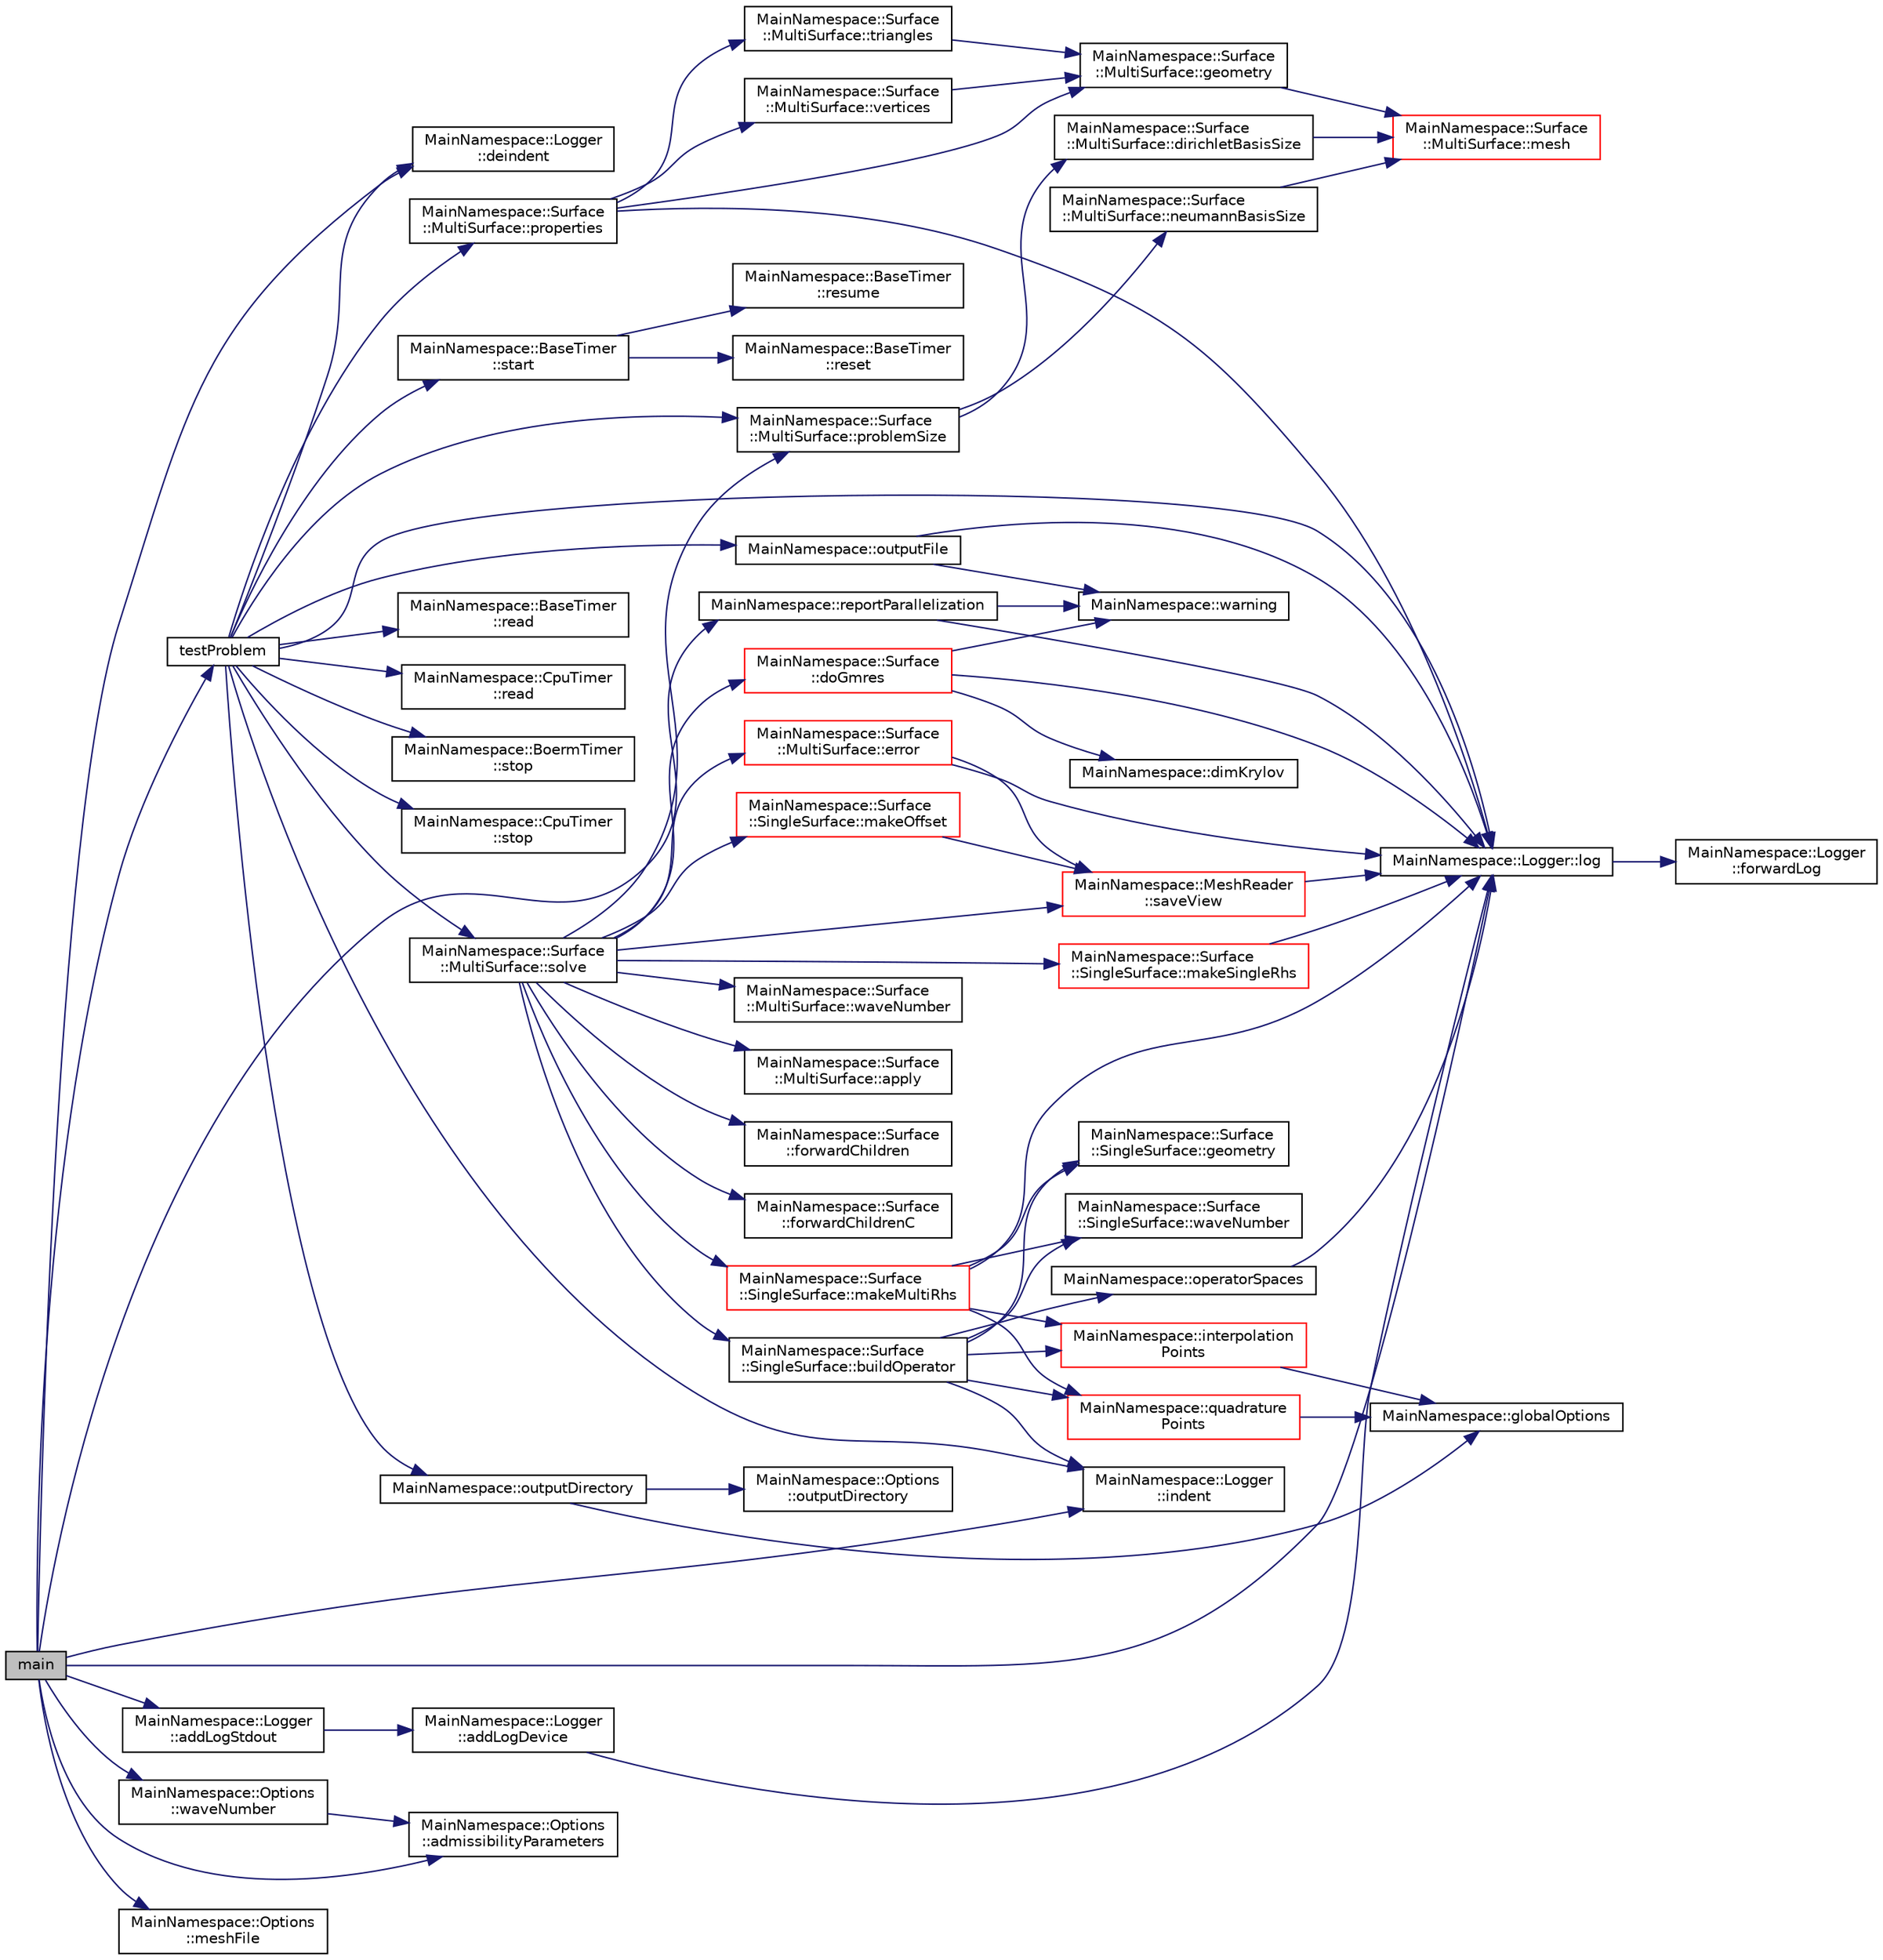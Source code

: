 digraph "main"
{
 // INTERACTIVE_SVG=YES
 // LATEX_PDF_SIZE
  edge [fontname="Helvetica",fontsize="10",labelfontname="Helvetica",labelfontsize="10"];
  node [fontname="Helvetica",fontsize="10",shape=record];
  rankdir="LR";
  Node1 [label="main",height=0.2,width=0.4,color="black", fillcolor="grey75", style="filled", fontcolor="black",tooltip=" "];
  Node1 -> Node2 [color="midnightblue",fontsize="10",style="solid",fontname="Helvetica"];
  Node2 [label="MainNamespace::Logger\l::addLogStdout",height=0.2,width=0.4,color="black", fillcolor="white", style="filled",URL="$namespace_main_namespace_1_1_logger.html#a31ab345f72cf8b99b1a9640b55848385",tooltip="Add a logger for stdout."];
  Node2 -> Node3 [color="midnightblue",fontsize="10",style="solid",fontname="Helvetica"];
  Node3 [label="MainNamespace::Logger\l::addLogDevice",height=0.2,width=0.4,color="black", fillcolor="white", style="filled",URL="$namespace_main_namespace_1_1_logger.html#ae523bc006e85ca3d2c6e5fc3406475d9",tooltip="Add a logging device."];
  Node3 -> Node4 [color="midnightblue",fontsize="10",style="solid",fontname="Helvetica"];
  Node4 [label="MainNamespace::Logger::log",height=0.2,width=0.4,color="black", fillcolor="white", style="filled",URL="$namespace_main_namespace_1_1_logger.html#afbb4cc2d8b498e71fcb228f0da8309a1",tooltip=" "];
  Node4 -> Node5 [color="midnightblue",fontsize="10",style="solid",fontname="Helvetica"];
  Node5 [label="MainNamespace::Logger\l::forwardLog",height=0.2,width=0.4,color="black", fillcolor="white", style="filled",URL="$namespace_main_namespace_1_1_logger.html#af052b0198f333fca77f0837a511ec7f7",tooltip=" "];
  Node1 -> Node6 [color="midnightblue",fontsize="10",style="solid",fontname="Helvetica"];
  Node6 [label="MainNamespace::Options\l::admissibilityParameters",height=0.2,width=0.4,color="black", fillcolor="white", style="filled",URL="$struct_main_namespace_1_1_options.html#acb0ff19d93d9f2893bb0a1c2d9bda57e",tooltip=" "];
  Node1 -> Node7 [color="midnightblue",fontsize="10",style="solid",fontname="Helvetica"];
  Node7 [label="MainNamespace::Logger\l::deindent",height=0.2,width=0.4,color="black", fillcolor="white", style="filled",URL="$namespace_main_namespace_1_1_logger.html#aa944c5f3d2370658d600e4e9b5d1b270",tooltip="Decrease indentation level in the logger."];
  Node1 -> Node8 [color="midnightblue",fontsize="10",style="solid",fontname="Helvetica"];
  Node8 [label="MainNamespace::Logger\l::indent",height=0.2,width=0.4,color="black", fillcolor="white", style="filled",URL="$namespace_main_namespace_1_1_logger.html#a298c090b2004381330b603cb50d25fc8",tooltip="Increase indentation level in the logger."];
  Node1 -> Node4 [color="midnightblue",fontsize="10",style="solid",fontname="Helvetica"];
  Node1 -> Node9 [color="midnightblue",fontsize="10",style="solid",fontname="Helvetica"];
  Node9 [label="MainNamespace::Options\l::meshFile",height=0.2,width=0.4,color="black", fillcolor="white", style="filled",URL="$struct_main_namespace_1_1_options.html#a8d2158fc99c03c33d467c299101c5760",tooltip=" "];
  Node1 -> Node10 [color="midnightblue",fontsize="10",style="solid",fontname="Helvetica"];
  Node10 [label="MainNamespace::reportParallelization",height=0.2,width=0.4,color="black", fillcolor="white", style="filled",URL="$namespace_main_namespace.html#aae41d2e858e04087853b30c1894a4c29",tooltip=" "];
  Node10 -> Node4 [color="midnightblue",fontsize="10",style="solid",fontname="Helvetica"];
  Node10 -> Node11 [color="midnightblue",fontsize="10",style="solid",fontname="Helvetica"];
  Node11 [label="MainNamespace::warning",height=0.2,width=0.4,color="black", fillcolor="white", style="filled",URL="$namespace_main_namespace.html#a963bb0fc1186abae512b8fde5e8a078c",tooltip="Distribution warning (about h2lib and gmsh)."];
  Node1 -> Node12 [color="midnightblue",fontsize="10",style="solid",fontname="Helvetica"];
  Node12 [label="testProblem",height=0.2,width=0.4,color="black", fillcolor="white", style="filled",URL="$main_8cpp.html#a5d68713f22d1b3e2495b15d107ea7d21",tooltip=" "];
  Node12 -> Node7 [color="midnightblue",fontsize="10",style="solid",fontname="Helvetica"];
  Node12 -> Node8 [color="midnightblue",fontsize="10",style="solid",fontname="Helvetica"];
  Node12 -> Node4 [color="midnightblue",fontsize="10",style="solid",fontname="Helvetica"];
  Node12 -> Node13 [color="midnightblue",fontsize="10",style="solid",fontname="Helvetica"];
  Node13 [label="MainNamespace::outputDirectory",height=0.2,width=0.4,color="black", fillcolor="white", style="filled",URL="$namespace_main_namespace.html#a71dba2b09368b6de6d66105d0bca7911",tooltip=" "];
  Node13 -> Node14 [color="midnightblue",fontsize="10",style="solid",fontname="Helvetica"];
  Node14 [label="MainNamespace::globalOptions",height=0.2,width=0.4,color="black", fillcolor="white", style="filled",URL="$namespace_main_namespace.html#a6fd76e14adc7d23a9822334cb389b369",tooltip=" "];
  Node13 -> Node15 [color="midnightblue",fontsize="10",style="solid",fontname="Helvetica"];
  Node15 [label="MainNamespace::Options\l::outputDirectory",height=0.2,width=0.4,color="black", fillcolor="white", style="filled",URL="$struct_main_namespace_1_1_options.html#abc72bf32dd08eaa276f0d5408909d201",tooltip=" "];
  Node12 -> Node16 [color="midnightblue",fontsize="10",style="solid",fontname="Helvetica"];
  Node16 [label="MainNamespace::outputFile",height=0.2,width=0.4,color="black", fillcolor="white", style="filled",URL="$namespace_main_namespace.html#aa04505ce739bfaea9aafb2cc63a6c634",tooltip="Open a file for writing."];
  Node16 -> Node4 [color="midnightblue",fontsize="10",style="solid",fontname="Helvetica"];
  Node16 -> Node11 [color="midnightblue",fontsize="10",style="solid",fontname="Helvetica"];
  Node12 -> Node17 [color="midnightblue",fontsize="10",style="solid",fontname="Helvetica"];
  Node17 [label="MainNamespace::Surface\l::MultiSurface::problemSize",height=0.2,width=0.4,color="black", fillcolor="white", style="filled",URL="$class_main_namespace_1_1_surface_1_1_multi_surface.html#ad9b40eaff715d73afae2ea12513471ca",tooltip="Get the dimension of the space of Cauchy space (i.e., Dirichlet and Neumann together)."];
  Node17 -> Node18 [color="midnightblue",fontsize="10",style="solid",fontname="Helvetica"];
  Node18 [label="MainNamespace::Surface\l::MultiSurface::dirichletBasisSize",height=0.2,width=0.4,color="black", fillcolor="white", style="filled",URL="$class_main_namespace_1_1_surface_1_1_multi_surface.html#a3fe9cd8e64de26e65e494aed35267b98",tooltip="Getter."];
  Node18 -> Node19 [color="midnightblue",fontsize="10",style="solid",fontname="Helvetica"];
  Node19 [label="MainNamespace::Surface\l::MultiSurface::mesh",height=0.2,width=0.4,color="red", fillcolor="white", style="filled",URL="$class_main_namespace_1_1_surface_1_1_multi_surface.html#ab879b2422c1c86a5d5beea4cb8a17210",tooltip=" "];
  Node17 -> Node21 [color="midnightblue",fontsize="10",style="solid",fontname="Helvetica"];
  Node21 [label="MainNamespace::Surface\l::MultiSurface::neumannBasisSize",height=0.2,width=0.4,color="black", fillcolor="white", style="filled",URL="$class_main_namespace_1_1_surface_1_1_multi_surface.html#a6a0c7507ab9799d47082175225850d0c",tooltip="Getter."];
  Node21 -> Node19 [color="midnightblue",fontsize="10",style="solid",fontname="Helvetica"];
  Node12 -> Node22 [color="midnightblue",fontsize="10",style="solid",fontname="Helvetica"];
  Node22 [label="MainNamespace::Surface\l::MultiSurface::properties",height=0.2,width=0.4,color="black", fillcolor="white", style="filled",URL="$class_main_namespace_1_1_surface_1_1_multi_surface.html#a0e9e2ea8cfd79249b03f920f1aca732c",tooltip="Print surface properties."];
  Node22 -> Node23 [color="midnightblue",fontsize="10",style="solid",fontname="Helvetica"];
  Node23 [label="MainNamespace::Surface\l::MultiSurface::geometry",height=0.2,width=0.4,color="black", fillcolor="white", style="filled",URL="$class_main_namespace_1_1_surface_1_1_multi_surface.html#ab64975d85c8c58576590072b66fd7c9f",tooltip=" "];
  Node23 -> Node19 [color="midnightblue",fontsize="10",style="solid",fontname="Helvetica"];
  Node22 -> Node4 [color="midnightblue",fontsize="10",style="solid",fontname="Helvetica"];
  Node22 -> Node24 [color="midnightblue",fontsize="10",style="solid",fontname="Helvetica"];
  Node24 [label="MainNamespace::Surface\l::MultiSurface::triangles",height=0.2,width=0.4,color="black", fillcolor="white", style="filled",URL="$class_main_namespace_1_1_surface_1_1_multi_surface.html#a4057eaa562637a1f3a39b693718d7bb3",tooltip="Getter."];
  Node24 -> Node23 [color="midnightblue",fontsize="10",style="solid",fontname="Helvetica"];
  Node22 -> Node25 [color="midnightblue",fontsize="10",style="solid",fontname="Helvetica"];
  Node25 [label="MainNamespace::Surface\l::MultiSurface::vertices",height=0.2,width=0.4,color="black", fillcolor="white", style="filled",URL="$class_main_namespace_1_1_surface_1_1_multi_surface.html#ad03ff836a2ae7f060ef1aeaa3f2afb64",tooltip="Getter."];
  Node25 -> Node23 [color="midnightblue",fontsize="10",style="solid",fontname="Helvetica"];
  Node12 -> Node26 [color="midnightblue",fontsize="10",style="solid",fontname="Helvetica"];
  Node26 [label="MainNamespace::BaseTimer\l::read",height=0.2,width=0.4,color="black", fillcolor="white", style="filled",URL="$class_main_namespace_1_1_base_timer.html#aae6ea3996f330db76556f270d8ed7d15",tooltip="Read the elapsed time at the last stop()."];
  Node12 -> Node27 [color="midnightblue",fontsize="10",style="solid",fontname="Helvetica"];
  Node27 [label="MainNamespace::CpuTimer\l::read",height=0.2,width=0.4,color="black", fillcolor="white", style="filled",URL="$class_main_namespace_1_1_cpu_timer.html#a04ce789eba91332a14d34ee2c622e5b4",tooltip="Read the elapsed time at the last stop()."];
  Node12 -> Node28 [color="midnightblue",fontsize="10",style="solid",fontname="Helvetica"];
  Node28 [label="MainNamespace::Surface\l::MultiSurface::solve",height=0.2,width=0.4,color="black", fillcolor="white", style="filled",URL="$class_main_namespace_1_1_surface_1_1_multi_surface.html#a8839f7e49575079e39fbb95a692772a5",tooltip="Compute the right-hand side, the operators, then solve the linear system."];
  Node28 -> Node29 [color="midnightblue",fontsize="10",style="solid",fontname="Helvetica"];
  Node29 [label="MainNamespace::Surface\l::MultiSurface::apply",height=0.2,width=0.4,color="black", fillcolor="white", style="filled",URL="$class_main_namespace_1_1_surface_1_1_multi_surface.html#a04e83a5ac8fcea0e1287d1ce7c04d595",tooltip="Apply the Calderon operator C to source, but only on components for the trial space."];
  Node28 -> Node30 [color="midnightblue",fontsize="10",style="solid",fontname="Helvetica"];
  Node30 [label="MainNamespace::Surface\l::SingleSurface::buildOperator",height=0.2,width=0.4,color="black", fillcolor="white", style="filled",URL="$class_main_namespace_1_1_surface_1_1_single_surface.html#a653f26daef216ab74bac87d618603c7f",tooltip="Build the operators."];
  Node30 -> Node31 [color="midnightblue",fontsize="10",style="solid",fontname="Helvetica"];
  Node31 [label="MainNamespace::Surface\l::SingleSurface::geometry",height=0.2,width=0.4,color="black", fillcolor="white", style="filled",URL="$class_main_namespace_1_1_surface_1_1_single_surface.html#ab51f55fa95a3e81416dd88ba743efa57",tooltip="Getter."];
  Node30 -> Node8 [color="midnightblue",fontsize="10",style="solid",fontname="Helvetica"];
  Node30 -> Node32 [color="midnightblue",fontsize="10",style="solid",fontname="Helvetica"];
  Node32 [label="MainNamespace::interpolation\lPoints",height=0.2,width=0.4,color="red", fillcolor="white", style="filled",URL="$namespace_main_namespace.html#a532a4d5934d8db064f36b2c1de35adc6",tooltip=" "];
  Node32 -> Node14 [color="midnightblue",fontsize="10",style="solid",fontname="Helvetica"];
  Node30 -> Node34 [color="midnightblue",fontsize="10",style="solid",fontname="Helvetica"];
  Node34 [label="MainNamespace::operatorSpaces",height=0.2,width=0.4,color="black", fillcolor="white", style="filled",URL="$namespace_main_namespace.html#a8b73b19200a04ce9ed17991c99d347e5",tooltip=" "];
  Node34 -> Node4 [color="midnightblue",fontsize="10",style="solid",fontname="Helvetica"];
  Node30 -> Node35 [color="midnightblue",fontsize="10",style="solid",fontname="Helvetica"];
  Node35 [label="MainNamespace::quadrature\lPoints",height=0.2,width=0.4,color="red", fillcolor="white", style="filled",URL="$namespace_main_namespace.html#a1406ef30c6be1a9eb467816516b32028",tooltip=" "];
  Node35 -> Node14 [color="midnightblue",fontsize="10",style="solid",fontname="Helvetica"];
  Node30 -> Node37 [color="midnightblue",fontsize="10",style="solid",fontname="Helvetica"];
  Node37 [label="MainNamespace::Surface\l::SingleSurface::waveNumber",height=0.2,width=0.4,color="black", fillcolor="white", style="filled",URL="$class_main_namespace_1_1_surface_1_1_single_surface.html#a9e07bd7a49f967b8f661cc4e5215a3bd",tooltip="Getter."];
  Node28 -> Node38 [color="midnightblue",fontsize="10",style="solid",fontname="Helvetica"];
  Node38 [label="MainNamespace::Surface\l::doGmres",height=0.2,width=0.4,color="red", fillcolor="white", style="filled",URL="$namespace_main_namespace_1_1_surface.html#a9db507bc2f601fff92d0383899185f61",tooltip=" "];
  Node38 -> Node39 [color="midnightblue",fontsize="10",style="solid",fontname="Helvetica"];
  Node39 [label="MainNamespace::dimKrylov",height=0.2,width=0.4,color="black", fillcolor="white", style="filled",URL="$namespace_main_namespace.html#a3e5f44dcb13e7df16570ec7993a4e348",tooltip=" "];
  Node38 -> Node4 [color="midnightblue",fontsize="10",style="solid",fontname="Helvetica"];
  Node38 -> Node11 [color="midnightblue",fontsize="10",style="solid",fontname="Helvetica"];
  Node28 -> Node47 [color="midnightblue",fontsize="10",style="solid",fontname="Helvetica"];
  Node47 [label="MainNamespace::Surface\l::MultiSurface::error",height=0.2,width=0.4,color="red", fillcolor="white", style="filled",URL="$class_main_namespace_1_1_surface_1_1_multi_surface.html#a5e65e47cb2b222bd9a5e7cc40e1c23e1",tooltip="Compute the error in several ways."];
  Node47 -> Node4 [color="midnightblue",fontsize="10",style="solid",fontname="Helvetica"];
  Node47 -> Node50 [color="midnightblue",fontsize="10",style="solid",fontname="Helvetica"];
  Node50 [label="MainNamespace::MeshReader\l::saveView",height=0.2,width=0.4,color="red", fillcolor="white", style="filled",URL="$class_main_namespace_1_1_mesh_reader.html#a6b3bbaa0caf0b1e01681dc79a1ac72ea",tooltip="Save the Cauchy data associated to the mesh, with the given name."];
  Node50 -> Node4 [color="midnightblue",fontsize="10",style="solid",fontname="Helvetica"];
  Node28 -> Node54 [color="midnightblue",fontsize="10",style="solid",fontname="Helvetica"];
  Node54 [label="MainNamespace::Surface\l::forwardChildren",height=0.2,width=0.4,color="black", fillcolor="white", style="filled",URL="$namespace_main_namespace_1_1_surface.html#a7f9268be8f09173a845b822f3388ab86",tooltip=" "];
  Node28 -> Node55 [color="midnightblue",fontsize="10",style="solid",fontname="Helvetica"];
  Node55 [label="MainNamespace::Surface\l::forwardChildrenC",height=0.2,width=0.4,color="black", fillcolor="white", style="filled",URL="$namespace_main_namespace_1_1_surface.html#aae3d750604b489c4f1c6625ffc64b23d",tooltip=" "];
  Node28 -> Node56 [color="midnightblue",fontsize="10",style="solid",fontname="Helvetica"];
  Node56 [label="MainNamespace::Surface\l::SingleSurface::makeMultiRhs",height=0.2,width=0.4,color="red", fillcolor="white", style="filled",URL="$class_main_namespace_1_1_surface_1_1_single_surface.html#a3321422c36eccd213cfc48823a9f54d7",tooltip="Project the offset on the current mesh, then use it to compute the right-hand side."];
  Node56 -> Node31 [color="midnightblue",fontsize="10",style="solid",fontname="Helvetica"];
  Node56 -> Node32 [color="midnightblue",fontsize="10",style="solid",fontname="Helvetica"];
  Node56 -> Node4 [color="midnightblue",fontsize="10",style="solid",fontname="Helvetica"];
  Node56 -> Node35 [color="midnightblue",fontsize="10",style="solid",fontname="Helvetica"];
  Node56 -> Node37 [color="midnightblue",fontsize="10",style="solid",fontname="Helvetica"];
  Node28 -> Node87 [color="midnightblue",fontsize="10",style="solid",fontname="Helvetica"];
  Node87 [label="MainNamespace::Surface\l::SingleSurface::makeOffset",height=0.2,width=0.4,color="red", fillcolor="white", style="filled",URL="$class_main_namespace_1_1_surface_1_1_single_surface.html#a48d60279cef854fc417ed395bc25ca15",tooltip="Project the offset on the current mesh."];
  Node87 -> Node50 [color="midnightblue",fontsize="10",style="solid",fontname="Helvetica"];
  Node28 -> Node99 [color="midnightblue",fontsize="10",style="solid",fontname="Helvetica"];
  Node99 [label="MainNamespace::Surface\l::SingleSurface::makeSingleRhs",height=0.2,width=0.4,color="red", fillcolor="white", style="filled",URL="$class_main_namespace_1_1_surface_1_1_single_surface.html#aae06e89e8298b8e0708f7e6096328f84",tooltip="Project the offset on the current mesh, then use it to compute the right-hand side."];
  Node99 -> Node4 [color="midnightblue",fontsize="10",style="solid",fontname="Helvetica"];
  Node28 -> Node17 [color="midnightblue",fontsize="10",style="solid",fontname="Helvetica"];
  Node28 -> Node50 [color="midnightblue",fontsize="10",style="solid",fontname="Helvetica"];
  Node28 -> Node104 [color="midnightblue",fontsize="10",style="solid",fontname="Helvetica"];
  Node104 [label="MainNamespace::Surface\l::MultiSurface::waveNumber",height=0.2,width=0.4,color="black", fillcolor="white", style="filled",URL="$class_main_namespace_1_1_surface_1_1_multi_surface.html#a2fc4fbd85c8d3f4ae72752cf86679a1c",tooltip="Getter."];
  Node12 -> Node105 [color="midnightblue",fontsize="10",style="solid",fontname="Helvetica"];
  Node105 [label="MainNamespace::BaseTimer\l::start",height=0.2,width=0.4,color="black", fillcolor="white", style="filled",URL="$class_main_namespace_1_1_base_timer.html#a1e3735ae746858e9919b3bbe678a14d0",tooltip="Reset and start the timer."];
  Node105 -> Node106 [color="midnightblue",fontsize="10",style="solid",fontname="Helvetica"];
  Node106 [label="MainNamespace::BaseTimer\l::reset",height=0.2,width=0.4,color="black", fillcolor="white", style="filled",URL="$class_main_namespace_1_1_base_timer.html#a516c50408ead217f4e3fbbcb80ca0ce7",tooltip="Reset the timer."];
  Node105 -> Node107 [color="midnightblue",fontsize="10",style="solid",fontname="Helvetica"];
  Node107 [label="MainNamespace::BaseTimer\l::resume",height=0.2,width=0.4,color="black", fillcolor="white", style="filled",URL="$class_main_namespace_1_1_base_timer.html#a98bce5be8c65d3e7dc2f877b16b3f4f5",tooltip="Resume the timer."];
  Node12 -> Node108 [color="midnightblue",fontsize="10",style="solid",fontname="Helvetica"];
  Node108 [label="MainNamespace::BoermTimer\l::stop",height=0.2,width=0.4,color="black", fillcolor="white", style="filled",URL="$class_main_namespace_1_1_boerm_timer.html#ac485911f5e4158924be6fea62c9d2f84",tooltip="Store the current time in the timer."];
  Node12 -> Node109 [color="midnightblue",fontsize="10",style="solid",fontname="Helvetica"];
  Node109 [label="MainNamespace::CpuTimer\l::stop",height=0.2,width=0.4,color="black", fillcolor="white", style="filled",URL="$class_main_namespace_1_1_cpu_timer.html#a795ec844c4bd0ced62ff3d191261bc55",tooltip="Store the current time in the timer."];
  Node1 -> Node110 [color="midnightblue",fontsize="10",style="solid",fontname="Helvetica"];
  Node110 [label="MainNamespace::Options\l::waveNumber",height=0.2,width=0.4,color="black", fillcolor="white", style="filled",URL="$struct_main_namespace_1_1_options.html#a95667d9cb0d41b3f16ce8fbca8b9f6cc",tooltip=" "];
  Node110 -> Node6 [color="midnightblue",fontsize="10",style="solid",fontname="Helvetica"];
}
